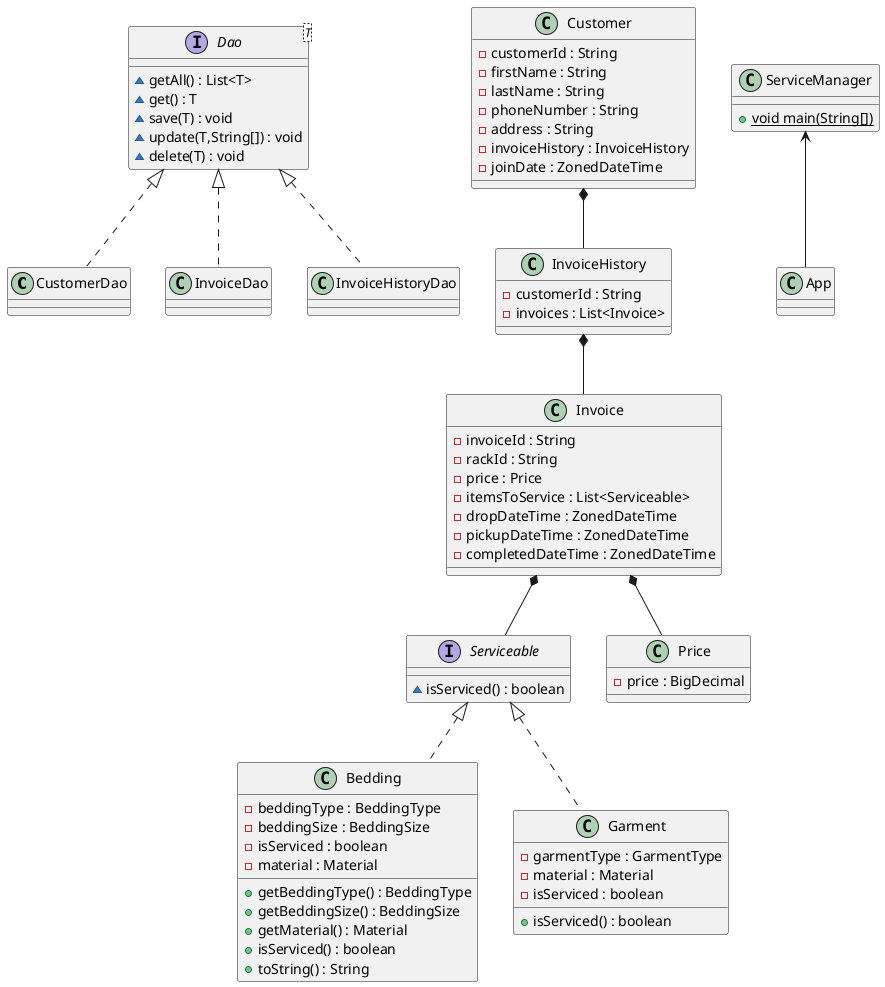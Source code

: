 @startuml
class CustomerDao {
}
class Bedding {
- beddingType : BeddingType
- beddingSize : BeddingSize
- isServiced : boolean
- material : Material
+ getBeddingType() : BeddingType
+ getBeddingSize() : BeddingSize
+ getMaterial() : Material
+ isServiced() : boolean
+ toString() : String
}
class Invoice {
- invoiceId : String
- rackId : String
- price : Price
- itemsToService : List<Serviceable>
- dropDateTime : ZonedDateTime
- pickupDateTime : ZonedDateTime
- completedDateTime : ZonedDateTime
}
class InvoiceHistory {
- customerId : String
- invoices : List<Invoice>
}
interface Serviceable {
~ isServiced() : boolean
}
interface Dao<T> {
~ getAll() : List<T>
~ get() : T
~ save(T) : void
~ update(T,String[]) : void
~ delete(T) : void
}
class InvoiceDao {
}
class Garment {
- garmentType : GarmentType
- material : Material
- isServiced : boolean
+ isServiced() : boolean
}
class App {
}
class ServiceManager {
+ {static} void main(String[])
}
class Price {
- price : BigDecimal
}
class Customer {
- customerId : String
- firstName : String
- lastName : String
- phoneNumber : String
- address : String
- invoiceHistory : InvoiceHistory
- joinDate : ZonedDateTime
}

Serviceable <|.. Bedding
Serviceable <|.. Garment
Dao <|.. CustomerDao
Dao <|.. InvoiceDao
Dao <|.. InvoiceHistoryDao

Invoice *-- Serviceable
Invoice *-- Price
Customer *-- InvoiceHistory
InvoiceHistory *-- Invoice

ServiceManager <-- App
@enduml